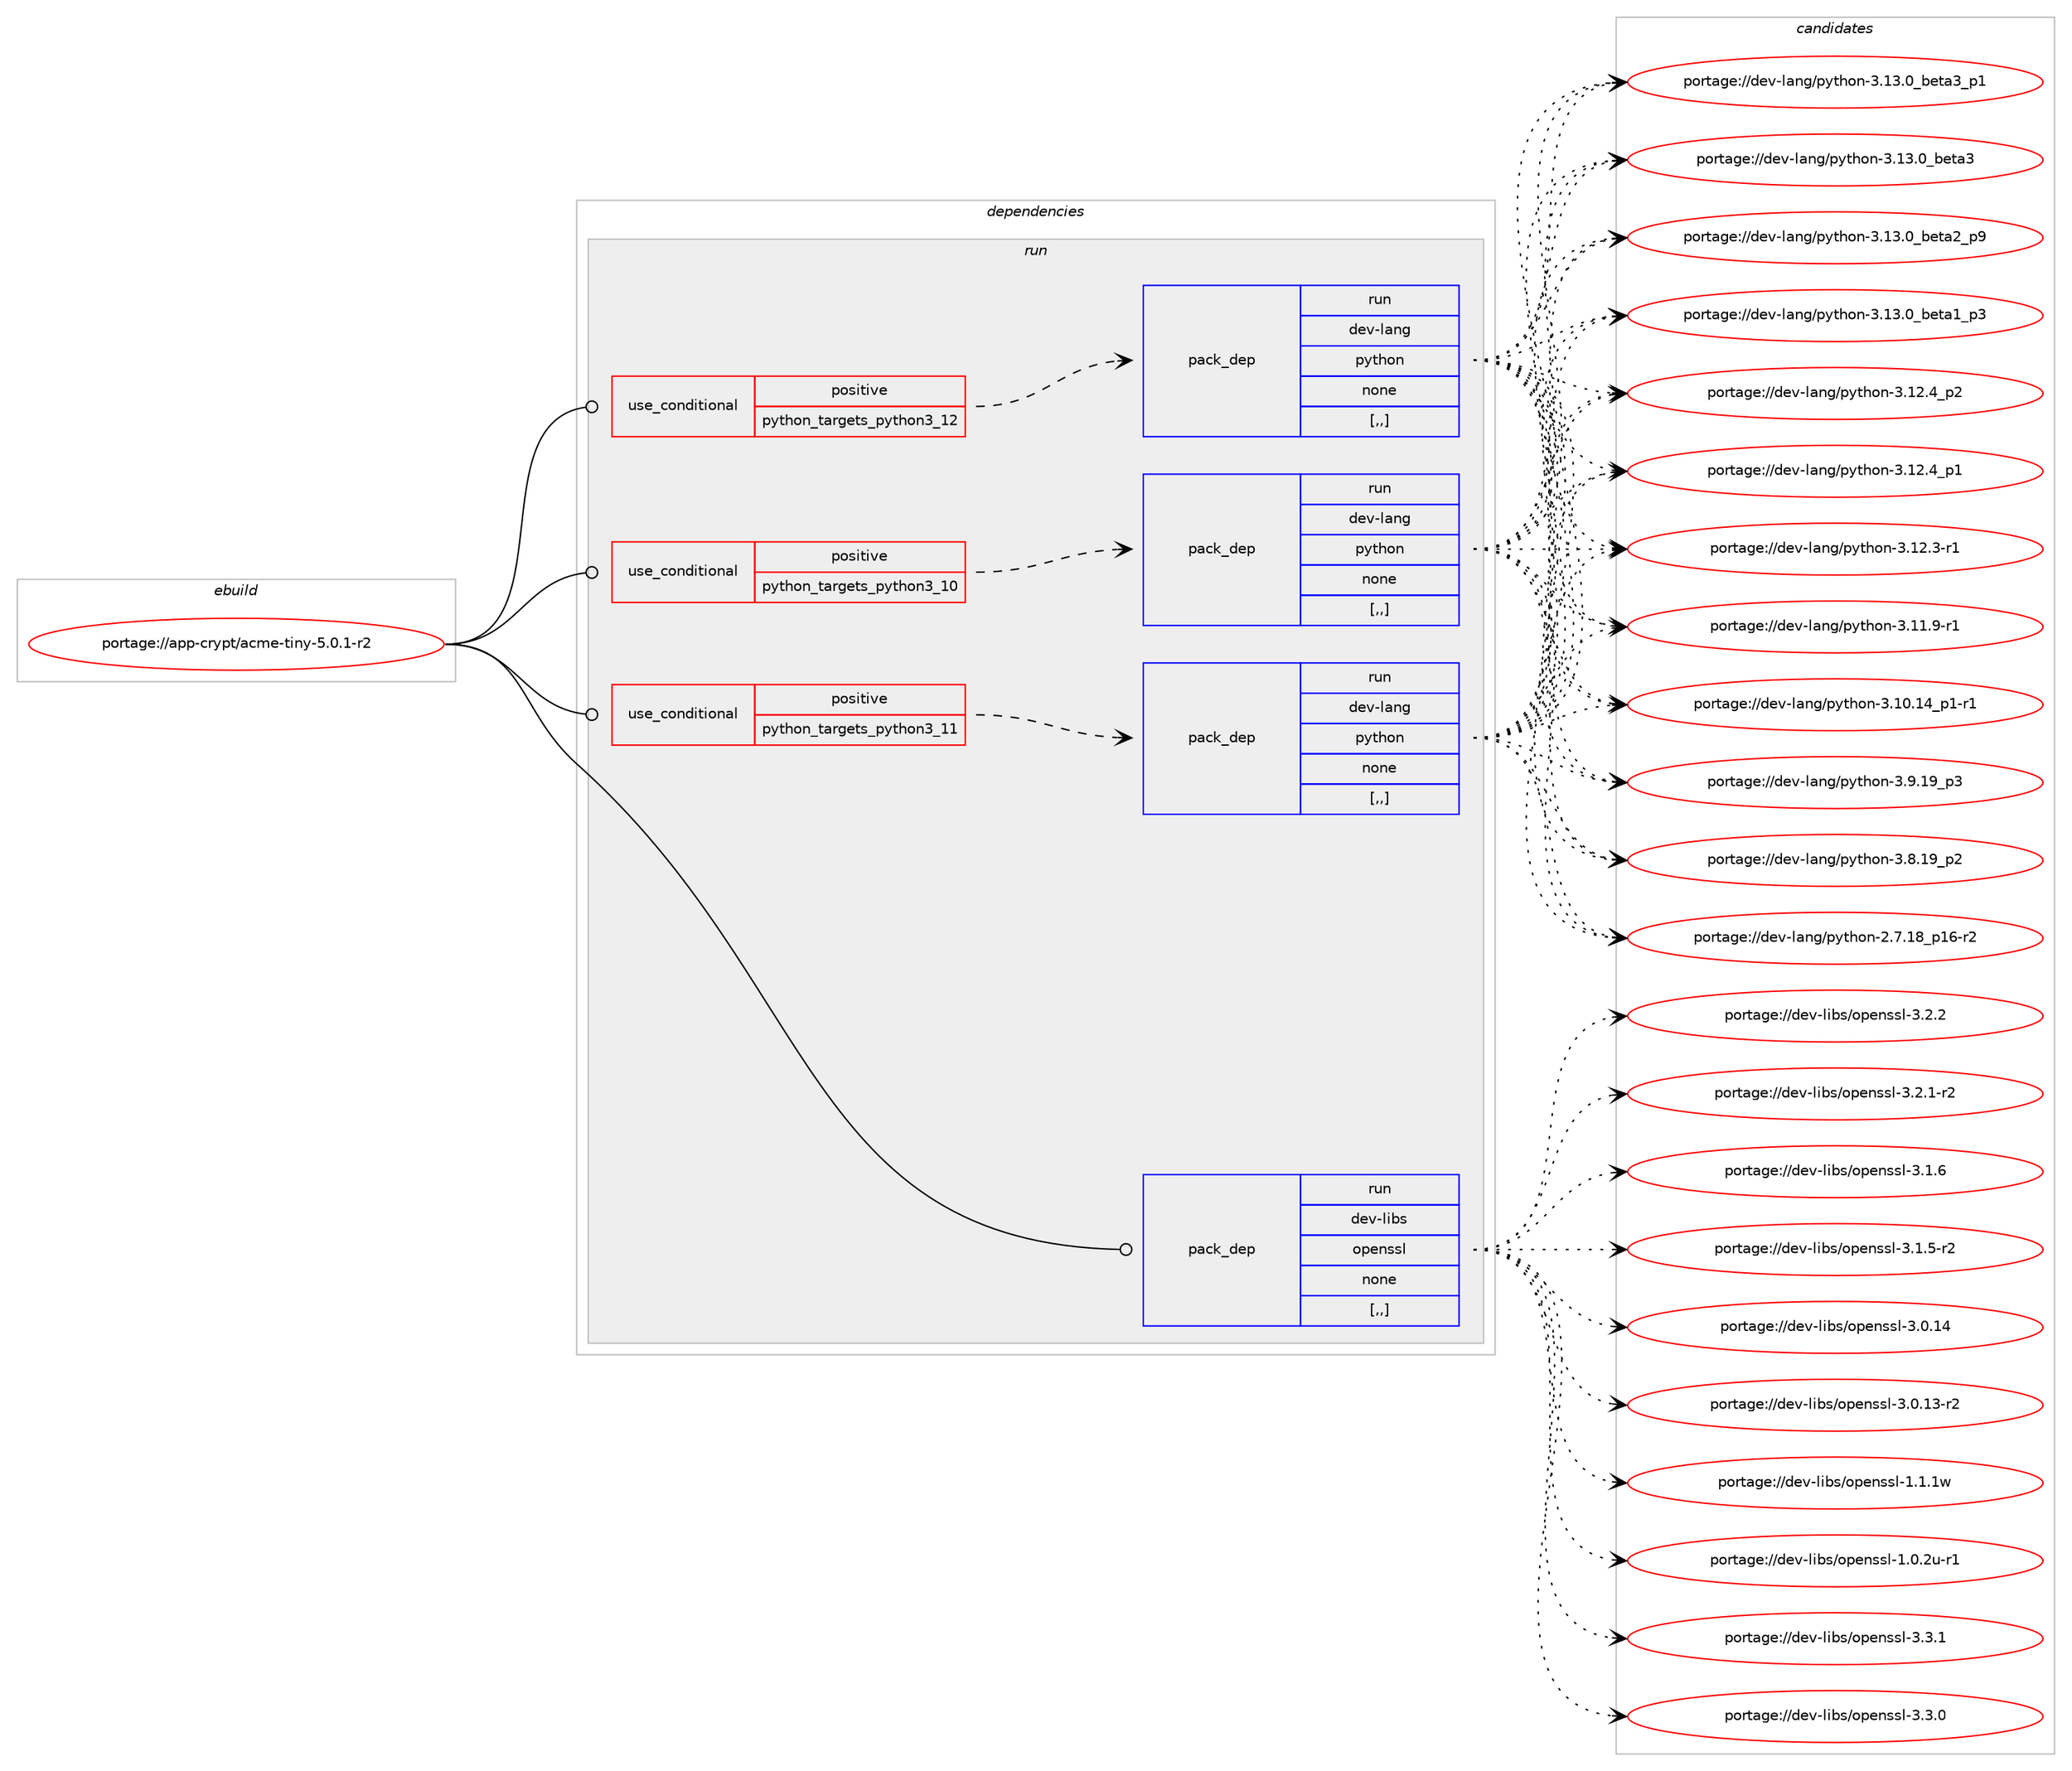 digraph prolog {

# *************
# Graph options
# *************

newrank=true;
concentrate=true;
compound=true;
graph [rankdir=LR,fontname=Helvetica,fontsize=10,ranksep=1.5];#, ranksep=2.5, nodesep=0.2];
edge  [arrowhead=vee];
node  [fontname=Helvetica,fontsize=10];

# **********
# The ebuild
# **********

subgraph cluster_leftcol {
color=gray;
rank=same;
label=<<i>ebuild</i>>;
id [label="portage://app-crypt/acme-tiny-5.0.1-r2", color=red, width=4, href="../app-crypt/acme-tiny-5.0.1-r2.svg"];
}

# ****************
# The dependencies
# ****************

subgraph cluster_midcol {
color=gray;
label=<<i>dependencies</i>>;
subgraph cluster_compile {
fillcolor="#eeeeee";
style=filled;
label=<<i>compile</i>>;
}
subgraph cluster_compileandrun {
fillcolor="#eeeeee";
style=filled;
label=<<i>compile and run</i>>;
}
subgraph cluster_run {
fillcolor="#eeeeee";
style=filled;
label=<<i>run</i>>;
subgraph cond3227 {
dependency12105 [label=<<TABLE BORDER="0" CELLBORDER="1" CELLSPACING="0" CELLPADDING="4"><TR><TD ROWSPAN="3" CELLPADDING="10">use_conditional</TD></TR><TR><TD>positive</TD></TR><TR><TD>python_targets_python3_10</TD></TR></TABLE>>, shape=none, color=red];
subgraph pack8811 {
dependency12106 [label=<<TABLE BORDER="0" CELLBORDER="1" CELLSPACING="0" CELLPADDING="4" WIDTH="220"><TR><TD ROWSPAN="6" CELLPADDING="30">pack_dep</TD></TR><TR><TD WIDTH="110">run</TD></TR><TR><TD>dev-lang</TD></TR><TR><TD>python</TD></TR><TR><TD>none</TD></TR><TR><TD>[,,]</TD></TR></TABLE>>, shape=none, color=blue];
}
dependency12105:e -> dependency12106:w [weight=20,style="dashed",arrowhead="vee"];
}
id:e -> dependency12105:w [weight=20,style="solid",arrowhead="odot"];
subgraph cond3228 {
dependency12107 [label=<<TABLE BORDER="0" CELLBORDER="1" CELLSPACING="0" CELLPADDING="4"><TR><TD ROWSPAN="3" CELLPADDING="10">use_conditional</TD></TR><TR><TD>positive</TD></TR><TR><TD>python_targets_python3_11</TD></TR></TABLE>>, shape=none, color=red];
subgraph pack8812 {
dependency12108 [label=<<TABLE BORDER="0" CELLBORDER="1" CELLSPACING="0" CELLPADDING="4" WIDTH="220"><TR><TD ROWSPAN="6" CELLPADDING="30">pack_dep</TD></TR><TR><TD WIDTH="110">run</TD></TR><TR><TD>dev-lang</TD></TR><TR><TD>python</TD></TR><TR><TD>none</TD></TR><TR><TD>[,,]</TD></TR></TABLE>>, shape=none, color=blue];
}
dependency12107:e -> dependency12108:w [weight=20,style="dashed",arrowhead="vee"];
}
id:e -> dependency12107:w [weight=20,style="solid",arrowhead="odot"];
subgraph cond3229 {
dependency12109 [label=<<TABLE BORDER="0" CELLBORDER="1" CELLSPACING="0" CELLPADDING="4"><TR><TD ROWSPAN="3" CELLPADDING="10">use_conditional</TD></TR><TR><TD>positive</TD></TR><TR><TD>python_targets_python3_12</TD></TR></TABLE>>, shape=none, color=red];
subgraph pack8813 {
dependency12110 [label=<<TABLE BORDER="0" CELLBORDER="1" CELLSPACING="0" CELLPADDING="4" WIDTH="220"><TR><TD ROWSPAN="6" CELLPADDING="30">pack_dep</TD></TR><TR><TD WIDTH="110">run</TD></TR><TR><TD>dev-lang</TD></TR><TR><TD>python</TD></TR><TR><TD>none</TD></TR><TR><TD>[,,]</TD></TR></TABLE>>, shape=none, color=blue];
}
dependency12109:e -> dependency12110:w [weight=20,style="dashed",arrowhead="vee"];
}
id:e -> dependency12109:w [weight=20,style="solid",arrowhead="odot"];
subgraph pack8814 {
dependency12111 [label=<<TABLE BORDER="0" CELLBORDER="1" CELLSPACING="0" CELLPADDING="4" WIDTH="220"><TR><TD ROWSPAN="6" CELLPADDING="30">pack_dep</TD></TR><TR><TD WIDTH="110">run</TD></TR><TR><TD>dev-libs</TD></TR><TR><TD>openssl</TD></TR><TR><TD>none</TD></TR><TR><TD>[,,]</TD></TR></TABLE>>, shape=none, color=blue];
}
id:e -> dependency12111:w [weight=20,style="solid",arrowhead="odot"];
}
}

# **************
# The candidates
# **************

subgraph cluster_choices {
rank=same;
color=gray;
label=<<i>candidates</i>>;

subgraph choice8811 {
color=black;
nodesep=1;
choice10010111845108971101034711212111610411111045514649514648959810111697519511249 [label="portage://dev-lang/python-3.13.0_beta3_p1", color=red, width=4,href="../dev-lang/python-3.13.0_beta3_p1.svg"];
choice1001011184510897110103471121211161041111104551464951464895981011169751 [label="portage://dev-lang/python-3.13.0_beta3", color=red, width=4,href="../dev-lang/python-3.13.0_beta3.svg"];
choice10010111845108971101034711212111610411111045514649514648959810111697509511257 [label="portage://dev-lang/python-3.13.0_beta2_p9", color=red, width=4,href="../dev-lang/python-3.13.0_beta2_p9.svg"];
choice10010111845108971101034711212111610411111045514649514648959810111697499511251 [label="portage://dev-lang/python-3.13.0_beta1_p3", color=red, width=4,href="../dev-lang/python-3.13.0_beta1_p3.svg"];
choice100101118451089711010347112121116104111110455146495046529511250 [label="portage://dev-lang/python-3.12.4_p2", color=red, width=4,href="../dev-lang/python-3.12.4_p2.svg"];
choice100101118451089711010347112121116104111110455146495046529511249 [label="portage://dev-lang/python-3.12.4_p1", color=red, width=4,href="../dev-lang/python-3.12.4_p1.svg"];
choice100101118451089711010347112121116104111110455146495046514511449 [label="portage://dev-lang/python-3.12.3-r1", color=red, width=4,href="../dev-lang/python-3.12.3-r1.svg"];
choice100101118451089711010347112121116104111110455146494946574511449 [label="portage://dev-lang/python-3.11.9-r1", color=red, width=4,href="../dev-lang/python-3.11.9-r1.svg"];
choice100101118451089711010347112121116104111110455146494846495295112494511449 [label="portage://dev-lang/python-3.10.14_p1-r1", color=red, width=4,href="../dev-lang/python-3.10.14_p1-r1.svg"];
choice100101118451089711010347112121116104111110455146574649579511251 [label="portage://dev-lang/python-3.9.19_p3", color=red, width=4,href="../dev-lang/python-3.9.19_p3.svg"];
choice100101118451089711010347112121116104111110455146564649579511250 [label="portage://dev-lang/python-3.8.19_p2", color=red, width=4,href="../dev-lang/python-3.8.19_p2.svg"];
choice100101118451089711010347112121116104111110455046554649569511249544511450 [label="portage://dev-lang/python-2.7.18_p16-r2", color=red, width=4,href="../dev-lang/python-2.7.18_p16-r2.svg"];
dependency12106:e -> choice10010111845108971101034711212111610411111045514649514648959810111697519511249:w [style=dotted,weight="100"];
dependency12106:e -> choice1001011184510897110103471121211161041111104551464951464895981011169751:w [style=dotted,weight="100"];
dependency12106:e -> choice10010111845108971101034711212111610411111045514649514648959810111697509511257:w [style=dotted,weight="100"];
dependency12106:e -> choice10010111845108971101034711212111610411111045514649514648959810111697499511251:w [style=dotted,weight="100"];
dependency12106:e -> choice100101118451089711010347112121116104111110455146495046529511250:w [style=dotted,weight="100"];
dependency12106:e -> choice100101118451089711010347112121116104111110455146495046529511249:w [style=dotted,weight="100"];
dependency12106:e -> choice100101118451089711010347112121116104111110455146495046514511449:w [style=dotted,weight="100"];
dependency12106:e -> choice100101118451089711010347112121116104111110455146494946574511449:w [style=dotted,weight="100"];
dependency12106:e -> choice100101118451089711010347112121116104111110455146494846495295112494511449:w [style=dotted,weight="100"];
dependency12106:e -> choice100101118451089711010347112121116104111110455146574649579511251:w [style=dotted,weight="100"];
dependency12106:e -> choice100101118451089711010347112121116104111110455146564649579511250:w [style=dotted,weight="100"];
dependency12106:e -> choice100101118451089711010347112121116104111110455046554649569511249544511450:w [style=dotted,weight="100"];
}
subgraph choice8812 {
color=black;
nodesep=1;
choice10010111845108971101034711212111610411111045514649514648959810111697519511249 [label="portage://dev-lang/python-3.13.0_beta3_p1", color=red, width=4,href="../dev-lang/python-3.13.0_beta3_p1.svg"];
choice1001011184510897110103471121211161041111104551464951464895981011169751 [label="portage://dev-lang/python-3.13.0_beta3", color=red, width=4,href="../dev-lang/python-3.13.0_beta3.svg"];
choice10010111845108971101034711212111610411111045514649514648959810111697509511257 [label="portage://dev-lang/python-3.13.0_beta2_p9", color=red, width=4,href="../dev-lang/python-3.13.0_beta2_p9.svg"];
choice10010111845108971101034711212111610411111045514649514648959810111697499511251 [label="portage://dev-lang/python-3.13.0_beta1_p3", color=red, width=4,href="../dev-lang/python-3.13.0_beta1_p3.svg"];
choice100101118451089711010347112121116104111110455146495046529511250 [label="portage://dev-lang/python-3.12.4_p2", color=red, width=4,href="../dev-lang/python-3.12.4_p2.svg"];
choice100101118451089711010347112121116104111110455146495046529511249 [label="portage://dev-lang/python-3.12.4_p1", color=red, width=4,href="../dev-lang/python-3.12.4_p1.svg"];
choice100101118451089711010347112121116104111110455146495046514511449 [label="portage://dev-lang/python-3.12.3-r1", color=red, width=4,href="../dev-lang/python-3.12.3-r1.svg"];
choice100101118451089711010347112121116104111110455146494946574511449 [label="portage://dev-lang/python-3.11.9-r1", color=red, width=4,href="../dev-lang/python-3.11.9-r1.svg"];
choice100101118451089711010347112121116104111110455146494846495295112494511449 [label="portage://dev-lang/python-3.10.14_p1-r1", color=red, width=4,href="../dev-lang/python-3.10.14_p1-r1.svg"];
choice100101118451089711010347112121116104111110455146574649579511251 [label="portage://dev-lang/python-3.9.19_p3", color=red, width=4,href="../dev-lang/python-3.9.19_p3.svg"];
choice100101118451089711010347112121116104111110455146564649579511250 [label="portage://dev-lang/python-3.8.19_p2", color=red, width=4,href="../dev-lang/python-3.8.19_p2.svg"];
choice100101118451089711010347112121116104111110455046554649569511249544511450 [label="portage://dev-lang/python-2.7.18_p16-r2", color=red, width=4,href="../dev-lang/python-2.7.18_p16-r2.svg"];
dependency12108:e -> choice10010111845108971101034711212111610411111045514649514648959810111697519511249:w [style=dotted,weight="100"];
dependency12108:e -> choice1001011184510897110103471121211161041111104551464951464895981011169751:w [style=dotted,weight="100"];
dependency12108:e -> choice10010111845108971101034711212111610411111045514649514648959810111697509511257:w [style=dotted,weight="100"];
dependency12108:e -> choice10010111845108971101034711212111610411111045514649514648959810111697499511251:w [style=dotted,weight="100"];
dependency12108:e -> choice100101118451089711010347112121116104111110455146495046529511250:w [style=dotted,weight="100"];
dependency12108:e -> choice100101118451089711010347112121116104111110455146495046529511249:w [style=dotted,weight="100"];
dependency12108:e -> choice100101118451089711010347112121116104111110455146495046514511449:w [style=dotted,weight="100"];
dependency12108:e -> choice100101118451089711010347112121116104111110455146494946574511449:w [style=dotted,weight="100"];
dependency12108:e -> choice100101118451089711010347112121116104111110455146494846495295112494511449:w [style=dotted,weight="100"];
dependency12108:e -> choice100101118451089711010347112121116104111110455146574649579511251:w [style=dotted,weight="100"];
dependency12108:e -> choice100101118451089711010347112121116104111110455146564649579511250:w [style=dotted,weight="100"];
dependency12108:e -> choice100101118451089711010347112121116104111110455046554649569511249544511450:w [style=dotted,weight="100"];
}
subgraph choice8813 {
color=black;
nodesep=1;
choice10010111845108971101034711212111610411111045514649514648959810111697519511249 [label="portage://dev-lang/python-3.13.0_beta3_p1", color=red, width=4,href="../dev-lang/python-3.13.0_beta3_p1.svg"];
choice1001011184510897110103471121211161041111104551464951464895981011169751 [label="portage://dev-lang/python-3.13.0_beta3", color=red, width=4,href="../dev-lang/python-3.13.0_beta3.svg"];
choice10010111845108971101034711212111610411111045514649514648959810111697509511257 [label="portage://dev-lang/python-3.13.0_beta2_p9", color=red, width=4,href="../dev-lang/python-3.13.0_beta2_p9.svg"];
choice10010111845108971101034711212111610411111045514649514648959810111697499511251 [label="portage://dev-lang/python-3.13.0_beta1_p3", color=red, width=4,href="../dev-lang/python-3.13.0_beta1_p3.svg"];
choice100101118451089711010347112121116104111110455146495046529511250 [label="portage://dev-lang/python-3.12.4_p2", color=red, width=4,href="../dev-lang/python-3.12.4_p2.svg"];
choice100101118451089711010347112121116104111110455146495046529511249 [label="portage://dev-lang/python-3.12.4_p1", color=red, width=4,href="../dev-lang/python-3.12.4_p1.svg"];
choice100101118451089711010347112121116104111110455146495046514511449 [label="portage://dev-lang/python-3.12.3-r1", color=red, width=4,href="../dev-lang/python-3.12.3-r1.svg"];
choice100101118451089711010347112121116104111110455146494946574511449 [label="portage://dev-lang/python-3.11.9-r1", color=red, width=4,href="../dev-lang/python-3.11.9-r1.svg"];
choice100101118451089711010347112121116104111110455146494846495295112494511449 [label="portage://dev-lang/python-3.10.14_p1-r1", color=red, width=4,href="../dev-lang/python-3.10.14_p1-r1.svg"];
choice100101118451089711010347112121116104111110455146574649579511251 [label="portage://dev-lang/python-3.9.19_p3", color=red, width=4,href="../dev-lang/python-3.9.19_p3.svg"];
choice100101118451089711010347112121116104111110455146564649579511250 [label="portage://dev-lang/python-3.8.19_p2", color=red, width=4,href="../dev-lang/python-3.8.19_p2.svg"];
choice100101118451089711010347112121116104111110455046554649569511249544511450 [label="portage://dev-lang/python-2.7.18_p16-r2", color=red, width=4,href="../dev-lang/python-2.7.18_p16-r2.svg"];
dependency12110:e -> choice10010111845108971101034711212111610411111045514649514648959810111697519511249:w [style=dotted,weight="100"];
dependency12110:e -> choice1001011184510897110103471121211161041111104551464951464895981011169751:w [style=dotted,weight="100"];
dependency12110:e -> choice10010111845108971101034711212111610411111045514649514648959810111697509511257:w [style=dotted,weight="100"];
dependency12110:e -> choice10010111845108971101034711212111610411111045514649514648959810111697499511251:w [style=dotted,weight="100"];
dependency12110:e -> choice100101118451089711010347112121116104111110455146495046529511250:w [style=dotted,weight="100"];
dependency12110:e -> choice100101118451089711010347112121116104111110455146495046529511249:w [style=dotted,weight="100"];
dependency12110:e -> choice100101118451089711010347112121116104111110455146495046514511449:w [style=dotted,weight="100"];
dependency12110:e -> choice100101118451089711010347112121116104111110455146494946574511449:w [style=dotted,weight="100"];
dependency12110:e -> choice100101118451089711010347112121116104111110455146494846495295112494511449:w [style=dotted,weight="100"];
dependency12110:e -> choice100101118451089711010347112121116104111110455146574649579511251:w [style=dotted,weight="100"];
dependency12110:e -> choice100101118451089711010347112121116104111110455146564649579511250:w [style=dotted,weight="100"];
dependency12110:e -> choice100101118451089711010347112121116104111110455046554649569511249544511450:w [style=dotted,weight="100"];
}
subgraph choice8814 {
color=black;
nodesep=1;
choice100101118451081059811547111112101110115115108455146514649 [label="portage://dev-libs/openssl-3.3.1", color=red, width=4,href="../dev-libs/openssl-3.3.1.svg"];
choice100101118451081059811547111112101110115115108455146514648 [label="portage://dev-libs/openssl-3.3.0", color=red, width=4,href="../dev-libs/openssl-3.3.0.svg"];
choice100101118451081059811547111112101110115115108455146504650 [label="portage://dev-libs/openssl-3.2.2", color=red, width=4,href="../dev-libs/openssl-3.2.2.svg"];
choice1001011184510810598115471111121011101151151084551465046494511450 [label="portage://dev-libs/openssl-3.2.1-r2", color=red, width=4,href="../dev-libs/openssl-3.2.1-r2.svg"];
choice100101118451081059811547111112101110115115108455146494654 [label="portage://dev-libs/openssl-3.1.6", color=red, width=4,href="../dev-libs/openssl-3.1.6.svg"];
choice1001011184510810598115471111121011101151151084551464946534511450 [label="portage://dev-libs/openssl-3.1.5-r2", color=red, width=4,href="../dev-libs/openssl-3.1.5-r2.svg"];
choice10010111845108105981154711111210111011511510845514648464952 [label="portage://dev-libs/openssl-3.0.14", color=red, width=4,href="../dev-libs/openssl-3.0.14.svg"];
choice100101118451081059811547111112101110115115108455146484649514511450 [label="portage://dev-libs/openssl-3.0.13-r2", color=red, width=4,href="../dev-libs/openssl-3.0.13-r2.svg"];
choice100101118451081059811547111112101110115115108454946494649119 [label="portage://dev-libs/openssl-1.1.1w", color=red, width=4,href="../dev-libs/openssl-1.1.1w.svg"];
choice1001011184510810598115471111121011101151151084549464846501174511449 [label="portage://dev-libs/openssl-1.0.2u-r1", color=red, width=4,href="../dev-libs/openssl-1.0.2u-r1.svg"];
dependency12111:e -> choice100101118451081059811547111112101110115115108455146514649:w [style=dotted,weight="100"];
dependency12111:e -> choice100101118451081059811547111112101110115115108455146514648:w [style=dotted,weight="100"];
dependency12111:e -> choice100101118451081059811547111112101110115115108455146504650:w [style=dotted,weight="100"];
dependency12111:e -> choice1001011184510810598115471111121011101151151084551465046494511450:w [style=dotted,weight="100"];
dependency12111:e -> choice100101118451081059811547111112101110115115108455146494654:w [style=dotted,weight="100"];
dependency12111:e -> choice1001011184510810598115471111121011101151151084551464946534511450:w [style=dotted,weight="100"];
dependency12111:e -> choice10010111845108105981154711111210111011511510845514648464952:w [style=dotted,weight="100"];
dependency12111:e -> choice100101118451081059811547111112101110115115108455146484649514511450:w [style=dotted,weight="100"];
dependency12111:e -> choice100101118451081059811547111112101110115115108454946494649119:w [style=dotted,weight="100"];
dependency12111:e -> choice1001011184510810598115471111121011101151151084549464846501174511449:w [style=dotted,weight="100"];
}
}

}
